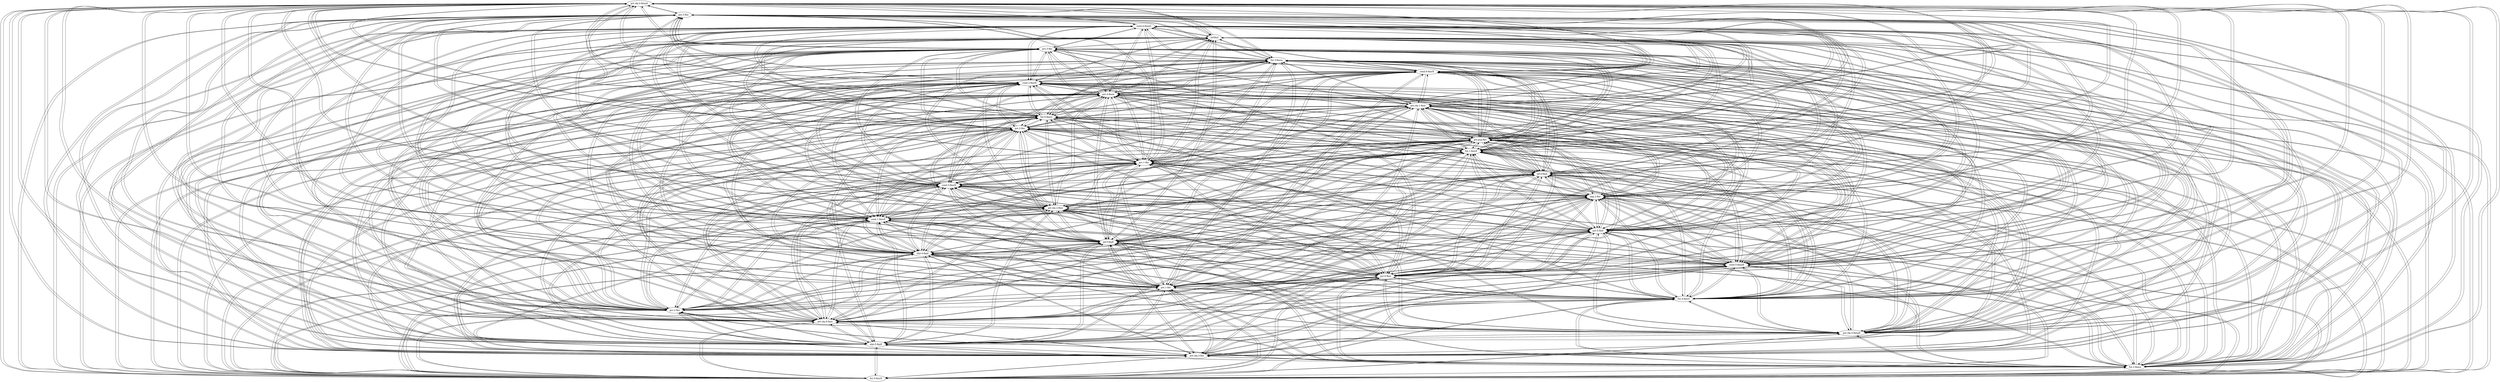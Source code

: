 strict digraph G {
"pst.sbj.4-finisjô";
"pst.3-fini";
"fut.5-finirE";
"fut.2-finira";
"pst.sbj.3-fini";
"sbjv.5-finjE";
"pst.sbj.5-finisjE";
"pst.sbj.6-finis";
"prs.2-fini";
"fut.4-finirô";
"pst.1-fini";
"pst.6-finir";
"cond.5-finirjE";
"sbjv.4-finjô";
"ipf.5-finjE";
"pst.5-finit";
"cond.1-finirE";
"pst.sbj.2-finis";
"imp.2-fini";
"cond.3-finirE";
"ipf.4-finjô";
"prs.1-fini";
"fut.1-finirE";
"pst.pcp-fini";
"pst.2-fini";
"fut.6-finirô";
"pst.sbj.1-finis";
"pst.4-finim";
"cond.2-finirE";
"cond.6-finirE";
"fut.3-finira";
"prs.3-fini";
"inf-finir";
"cond.4-finirjô";
"pst.sbj.4-finisjô" -> "pst.3-fini"  [poids="1.0"];
"pst.sbj.4-finisjô" -> "fut.5-finirE"  [poids="1.0"];
"pst.sbj.4-finisjô" -> "fut.2-finira"  [poids="1.0"];
"pst.sbj.4-finisjô" -> "pst.sbj.3-fini"  [poids="1.0"];
"pst.sbj.4-finisjô" -> "sbjv.5-finjE"  [poids="0.0"];
"pst.sbj.4-finisjô" -> "pst.sbj.5-finisjE"  [poids="1.0"];
"pst.sbj.4-finisjô" -> "pst.sbj.6-finis"  [poids="1.0"];
"pst.sbj.4-finisjô" -> "prs.2-fini"  [poids="1.0"];
"pst.sbj.4-finisjô" -> "fut.4-finirô"  [poids="1.0"];
"pst.sbj.4-finisjô" -> "imp.2-fini"  [poids="1.0"];
"pst.sbj.4-finisjô" -> "pst.6-finir"  [poids="1.0"];
"pst.sbj.4-finisjô" -> "cond.5-finirjE"  [poids="1.0"];
"pst.sbj.4-finisjô" -> "sbjv.4-finjô"  [poids="0.0"];
"pst.sbj.4-finisjô" -> "ipf.5-finjE"  [poids="0.0"];
"pst.sbj.4-finisjô" -> "pst.5-finit"  [poids="1.0"];
"pst.sbj.4-finisjô" -> "cond.1-finirE"  [poids="1.0"];
"pst.sbj.4-finisjô" -> "pst.sbj.2-finis"  [poids="1.0"];
"pst.sbj.4-finisjô" -> "pst.1-fini"  [poids="1.0"];
"pst.sbj.4-finisjô" -> "cond.3-finirE"  [poids="1.0"];
"pst.sbj.4-finisjô" -> "ipf.4-finjô"  [poids="0.0"];
"pst.sbj.4-finisjô" -> "prs.1-fini"  [poids="1.0"];
"pst.sbj.4-finisjô" -> "fut.1-finirE"  [poids="1.0"];
"pst.sbj.4-finisjô" -> "pst.pcp-fini"  [poids="1.0"];
"pst.sbj.4-finisjô" -> "pst.2-fini"  [poids="1.0"];
"pst.sbj.4-finisjô" -> "fut.6-finirô"  [poids="1.0"];
"pst.sbj.4-finisjô" -> "pst.sbj.1-finis"  [poids="1.0"];
"pst.sbj.4-finisjô" -> "pst.4-finim"  [poids="1.0"];
"pst.sbj.4-finisjô" -> "cond.2-finirE"  [poids="1.0"];
"pst.sbj.4-finisjô" -> "cond.6-finirE"  [poids="1.0"];
"pst.sbj.4-finisjô" -> "fut.3-finira"  [poids="1.0"];
"pst.sbj.4-finisjô" -> "prs.3-fini"  [poids="1.0"];
"pst.sbj.4-finisjô" -> "inf-finir"  [poids="1.0"];
"pst.sbj.4-finisjô" -> "cond.4-finirjô"  [poids="1.0"];
"pst.3-fini" -> "pst.sbj.4-finisjô"  [poids="1.0"];
"pst.3-fini" -> "pst.sbj.2-finis"  [poids="1.0"];
"pst.3-fini" -> "fut.5-finirE"  [poids="1.0"];
"pst.3-fini" -> "prs.1-fini"  [poids="1.0"];
"pst.3-fini" -> "pst.sbj.3-fini"  [poids="1.0"];
"pst.3-fini" -> "sbjv.5-finjE"  [poids="0.0"];
"pst.3-fini" -> "pst.sbj.5-finisjE"  [poids="1.0"];
"pst.3-fini" -> "pst.sbj.6-finis"  [poids="1.0"];
"pst.3-fini" -> "prs.2-fini"  [poids="1.0"];
"pst.3-fini" -> "fut.4-finirô"  [poids="1.0"];
"pst.3-fini" -> "imp.2-fini"  [poids="1.0"];
"pst.3-fini" -> "pst.6-finir"  [poids="1.0"];
"pst.3-fini" -> "cond.5-finirjE"  [poids="1.0"];
"pst.3-fini" -> "sbjv.4-finjô"  [poids="0.0"];
"pst.3-fini" -> "ipf.5-finjE"  [poids="0.0"];
"pst.3-fini" -> "pst.5-finit"  [poids="1.0"];
"pst.3-fini" -> "cond.1-finirE"  [poids="1.0"];
"pst.3-fini" -> "pst.1-fini"  [poids="1.0"];
"pst.3-fini" -> "cond.3-finirE"  [poids="1.0"];
"pst.3-fini" -> "ipf.4-finjô"  [poids="0.0"];
"pst.3-fini" -> "fut.2-finira"  [poids="1.0"];
"pst.3-fini" -> "fut.1-finirE"  [poids="1.0"];
"pst.3-fini" -> "pst.pcp-fini"  [poids="1.0"];
"pst.3-fini" -> "pst.2-fini"  [poids="1.0"];
"pst.3-fini" -> "fut.6-finirô"  [poids="1.0"];
"pst.3-fini" -> "pst.sbj.1-finis"  [poids="1.0"];
"pst.3-fini" -> "pst.4-finim"  [poids="1.0"];
"pst.3-fini" -> "cond.2-finirE"  [poids="1.0"];
"pst.3-fini" -> "cond.6-finirE"  [poids="1.0"];
"pst.3-fini" -> "fut.3-finira"  [poids="1.0"];
"pst.3-fini" -> "prs.3-fini"  [poids="1.0"];
"pst.3-fini" -> "inf-finir"  [poids="1.0"];
"pst.3-fini" -> "cond.4-finirjô"  [poids="1.0"];
"fut.5-finirE" -> "pst.sbj.4-finisjô"  [poids="0.5"];
"fut.5-finirE" -> "pst.3-fini"  [poids="0.5"];
"fut.5-finirE" -> "cond.3-finirE"  [poids="1.0"];
"fut.5-finirE" -> "fut.2-finira"  [poids="1.0"];
"fut.5-finirE" -> "prs.2-fini"  [poids="1.0"];
"fut.5-finirE" -> "sbjv.5-finjE"  [poids="0.27"];
"fut.5-finirE" -> "pst.sbj.5-finisjE"  [poids="0.5"];
"fut.5-finirE" -> "pst.sbj.6-finis"  [poids="0.5"];
"fut.5-finirE" -> "pst.sbj.3-fini"  [poids="0.5"];
"fut.5-finirE" -> "fut.4-finirô"  [poids="1.0"];
"fut.5-finirE" -> "pst.1-fini"  [poids="0.5"];
"fut.5-finirE" -> "pst.6-finir"  [poids="0.5"];
"fut.5-finirE" -> "cond.5-finirjE"  [poids="1.0"];
"fut.5-finirE" -> "sbjv.4-finjô"  [poids="0.27"];
"fut.5-finirE" -> "ipf.5-finjE"  [poids="0.27"];
"fut.5-finirE" -> "pst.5-finit"  [poids="0.5"];
"fut.5-finirE" -> "cond.1-finirE"  [poids="1.0"];
"fut.5-finirE" -> "pst.sbj.2-finis"  [poids="0.5"];
"fut.5-finirE" -> "imp.2-fini"  [poids="1.0"];
"fut.5-finirE" -> "ipf.4-finjô"  [poids="0.27"];
"fut.5-finirE" -> "prs.1-fini"  [poids="1.0"];
"fut.5-finirE" -> "fut.1-finirE"  [poids="1.0"];
"fut.5-finirE" -> "pst.pcp-fini"  [poids="0.42"];
"fut.5-finirE" -> "pst.2-fini"  [poids="0.5"];
"fut.5-finirE" -> "fut.6-finirô"  [poids="1.0"];
"fut.5-finirE" -> "pst.sbj.1-finis"  [poids="0.5"];
"fut.5-finirE" -> "pst.4-finim"  [poids="0.5"];
"fut.5-finirE" -> "cond.2-finirE"  [poids="1.0"];
"fut.5-finirE" -> "cond.6-finirE"  [poids="1.0"];
"fut.5-finirE" -> "fut.3-finira"  [poids="1.0"];
"fut.5-finirE" -> "prs.3-fini"  [poids="1.0"];
"fut.5-finirE" -> "inf-finir"  [poids="0.5"];
"fut.5-finirE" -> "cond.4-finirjô"  [poids="1.0"];
"fut.2-finira" -> "pst.sbj.4-finisjô"  [poids="0.5"];
"fut.2-finira" -> "pst.3-fini"  [poids="0.5"];
"fut.2-finira" -> "fut.5-finirE"  [poids="1.0"];
"fut.2-finira" -> "prs.1-fini"  [poids="1.0"];
"fut.2-finira" -> "prs.2-fini"  [poids="1.0"];
"fut.2-finira" -> "sbjv.5-finjE"  [poids="0.27"];
"fut.2-finira" -> "pst.sbj.5-finisjE"  [poids="0.5"];
"fut.2-finira" -> "pst.sbj.6-finis"  [poids="0.5"];
"fut.2-finira" -> "pst.sbj.3-fini"  [poids="0.5"];
"fut.2-finira" -> "fut.4-finirô"  [poids="1.0"];
"fut.2-finira" -> "pst.1-fini"  [poids="0.5"];
"fut.2-finira" -> "pst.6-finir"  [poids="0.5"];
"fut.2-finira" -> "cond.5-finirjE"  [poids="1.0"];
"fut.2-finira" -> "sbjv.4-finjô"  [poids="0.27"];
"fut.2-finira" -> "ipf.5-finjE"  [poids="0.27"];
"fut.2-finira" -> "pst.5-finit"  [poids="0.5"];
"fut.2-finira" -> "cond.1-finirE"  [poids="1.0"];
"fut.2-finira" -> "pst.sbj.2-finis"  [poids="0.5"];
"fut.2-finira" -> "imp.2-fini"  [poids="1.0"];
"fut.2-finira" -> "cond.3-finirE"  [poids="1.0"];
"fut.2-finira" -> "ipf.4-finjô"  [poids="0.27"];
"fut.2-finira" -> "fut.1-finirE"  [poids="1.0"];
"fut.2-finira" -> "pst.pcp-fini"  [poids="0.42"];
"fut.2-finira" -> "pst.2-fini"  [poids="0.5"];
"fut.2-finira" -> "fut.6-finirô"  [poids="1.0"];
"fut.2-finira" -> "pst.sbj.1-finis"  [poids="0.5"];
"fut.2-finira" -> "pst.4-finim"  [poids="0.5"];
"fut.2-finira" -> "cond.2-finirE"  [poids="1.0"];
"fut.2-finira" -> "cond.6-finirE"  [poids="1.0"];
"fut.2-finira" -> "fut.3-finira"  [poids="1.0"];
"fut.2-finira" -> "prs.3-fini"  [poids="1.0"];
"fut.2-finira" -> "inf-finir"  [poids="0.5"];
"fut.2-finira" -> "cond.4-finirjô"  [poids="1.0"];
"pst.sbj.3-fini" -> "pst.sbj.4-finisjô"  [poids="1.0"];
"pst.sbj.3-fini" -> "pst.3-fini"  [poids="1.0"];
"pst.sbj.3-fini" -> "fut.5-finirE"  [poids="1.0"];
"pst.sbj.3-fini" -> "prs.1-fini"  [poids="1.0"];
"pst.sbj.3-fini" -> "sbjv.5-finjE"  [poids="0.0"];
"pst.sbj.3-fini" -> "pst.sbj.5-finisjE"  [poids="1.0"];
"pst.sbj.3-fini" -> "pst.sbj.6-finis"  [poids="1.0"];
"pst.sbj.3-fini" -> "prs.2-fini"  [poids="1.0"];
"pst.sbj.3-fini" -> "fut.4-finirô"  [poids="1.0"];
"pst.sbj.3-fini" -> "imp.2-fini"  [poids="1.0"];
"pst.sbj.3-fini" -> "pst.6-finir"  [poids="1.0"];
"pst.sbj.3-fini" -> "cond.5-finirjE"  [poids="1.0"];
"pst.sbj.3-fini" -> "sbjv.4-finjô"  [poids="0.0"];
"pst.sbj.3-fini" -> "ipf.5-finjE"  [poids="0.0"];
"pst.sbj.3-fini" -> "pst.5-finit"  [poids="1.0"];
"pst.sbj.3-fini" -> "cond.1-finirE"  [poids="1.0"];
"pst.sbj.3-fini" -> "pst.sbj.2-finis"  [poids="1.0"];
"pst.sbj.3-fini" -> "pst.1-fini"  [poids="1.0"];
"pst.sbj.3-fini" -> "cond.3-finirE"  [poids="1.0"];
"pst.sbj.3-fini" -> "ipf.4-finjô"  [poids="0.0"];
"pst.sbj.3-fini" -> "fut.2-finira"  [poids="1.0"];
"pst.sbj.3-fini" -> "fut.1-finirE"  [poids="1.0"];
"pst.sbj.3-fini" -> "pst.pcp-fini"  [poids="1.0"];
"pst.sbj.3-fini" -> "pst.2-fini"  [poids="1.0"];
"pst.sbj.3-fini" -> "fut.6-finirô"  [poids="1.0"];
"pst.sbj.3-fini" -> "pst.sbj.1-finis"  [poids="1.0"];
"pst.sbj.3-fini" -> "pst.4-finim"  [poids="1.0"];
"pst.sbj.3-fini" -> "cond.2-finirE"  [poids="1.0"];
"pst.sbj.3-fini" -> "cond.6-finirE"  [poids="1.0"];
"pst.sbj.3-fini" -> "fut.3-finira"  [poids="1.0"];
"pst.sbj.3-fini" -> "prs.3-fini"  [poids="1.0"];
"pst.sbj.3-fini" -> "inf-finir"  [poids="1.0"];
"pst.sbj.3-fini" -> "cond.4-finirjô"  [poids="1.0"];
"sbjv.5-finjE" -> "pst.sbj.4-finisjô"  [poids="0.04"];
"sbjv.5-finjE" -> "pst.3-fini"  [poids="0.04"];
"sbjv.5-finjE" -> "fut.5-finirE"  [poids="0.03"];
"sbjv.5-finjE" -> "fut.2-finira"  [poids="0.03"];
"sbjv.5-finjE" -> "prs.2-fini"  [poids="0.07"];
"sbjv.5-finjE" -> "pst.sbj.5-finisjE"  [poids="0.04"];
"sbjv.5-finjE" -> "pst.sbj.6-finis"  [poids="0.04"];
"sbjv.5-finjE" -> "pst.sbj.3-fini"  [poids="0.04"];
"sbjv.5-finjE" -> "fut.4-finirô"  [poids="0.03"];
"sbjv.5-finjE" -> "pst.1-fini"  [poids="0.04"];
"sbjv.5-finjE" -> "pst.6-finir"  [poids="0.04"];
"sbjv.5-finjE" -> "cond.5-finirjE"  [poids="0.03"];
"sbjv.5-finjE" -> "sbjv.4-finjô"  [poids="1.0"];
"sbjv.5-finjE" -> "ipf.5-finjE"  [poids="1.0"];
"sbjv.5-finjE" -> "pst.5-finit"  [poids="0.04"];
"sbjv.5-finjE" -> "cond.1-finirE"  [poids="0.03"];
"sbjv.5-finjE" -> "pst.sbj.2-finis"  [poids="0.04"];
"sbjv.5-finjE" -> "imp.2-fini"  [poids="0.07"];
"sbjv.5-finjE" -> "cond.3-finirE"  [poids="0.03"];
"sbjv.5-finjE" -> "ipf.4-finjô"  [poids="1.0"];
"sbjv.5-finjE" -> "prs.1-fini"  [poids="0.07"];
"sbjv.5-finjE" -> "fut.1-finirE"  [poids="0.03"];
"sbjv.5-finjE" -> "pst.pcp-fini"  [poids="0.01"];
"sbjv.5-finjE" -> "pst.2-fini"  [poids="0.04"];
"sbjv.5-finjE" -> "fut.6-finirô"  [poids="0.03"];
"sbjv.5-finjE" -> "pst.sbj.1-finis"  [poids="0.04"];
"sbjv.5-finjE" -> "pst.4-finim"  [poids="0.04"];
"sbjv.5-finjE" -> "cond.2-finirE"  [poids="0.03"];
"sbjv.5-finjE" -> "cond.6-finirE"  [poids="0.03"];
"sbjv.5-finjE" -> "fut.3-finira"  [poids="0.03"];
"sbjv.5-finjE" -> "prs.3-fini"  [poids="0.07"];
"sbjv.5-finjE" -> "inf-finir"  [poids="0.04"];
"sbjv.5-finjE" -> "cond.4-finirjô"  [poids="0.03"];
"pst.sbj.5-finisjE" -> "pst.sbj.4-finisjô"  [poids="1.0"];
"pst.sbj.5-finisjE" -> "pst.3-fini"  [poids="1.0"];
"pst.sbj.5-finisjE" -> "fut.5-finirE"  [poids="1.0"];
"pst.sbj.5-finisjE" -> "prs.1-fini"  [poids="1.0"];
"pst.sbj.5-finisjE" -> "pst.sbj.3-fini"  [poids="1.0"];
"pst.sbj.5-finisjE" -> "sbjv.5-finjE"  [poids="0.0"];
"pst.sbj.5-finisjE" -> "pst.sbj.6-finis"  [poids="1.0"];
"pst.sbj.5-finisjE" -> "prs.2-fini"  [poids="1.0"];
"pst.sbj.5-finisjE" -> "fut.4-finirô"  [poids="1.0"];
"pst.sbj.5-finisjE" -> "imp.2-fini"  [poids="1.0"];
"pst.sbj.5-finisjE" -> "pst.6-finir"  [poids="1.0"];
"pst.sbj.5-finisjE" -> "cond.5-finirjE"  [poids="1.0"];
"pst.sbj.5-finisjE" -> "sbjv.4-finjô"  [poids="0.0"];
"pst.sbj.5-finisjE" -> "ipf.5-finjE"  [poids="0.0"];
"pst.sbj.5-finisjE" -> "pst.5-finit"  [poids="1.0"];
"pst.sbj.5-finisjE" -> "cond.1-finirE"  [poids="1.0"];
"pst.sbj.5-finisjE" -> "pst.sbj.2-finis"  [poids="1.0"];
"pst.sbj.5-finisjE" -> "pst.1-fini"  [poids="1.0"];
"pst.sbj.5-finisjE" -> "cond.3-finirE"  [poids="1.0"];
"pst.sbj.5-finisjE" -> "ipf.4-finjô"  [poids="0.0"];
"pst.sbj.5-finisjE" -> "fut.2-finira"  [poids="1.0"];
"pst.sbj.5-finisjE" -> "fut.1-finirE"  [poids="1.0"];
"pst.sbj.5-finisjE" -> "pst.pcp-fini"  [poids="1.0"];
"pst.sbj.5-finisjE" -> "pst.2-fini"  [poids="1.0"];
"pst.sbj.5-finisjE" -> "fut.6-finirô"  [poids="1.0"];
"pst.sbj.5-finisjE" -> "pst.sbj.1-finis"  [poids="1.0"];
"pst.sbj.5-finisjE" -> "pst.4-finim"  [poids="1.0"];
"pst.sbj.5-finisjE" -> "cond.2-finirE"  [poids="1.0"];
"pst.sbj.5-finisjE" -> "cond.6-finirE"  [poids="1.0"];
"pst.sbj.5-finisjE" -> "fut.3-finira"  [poids="1.0"];
"pst.sbj.5-finisjE" -> "prs.3-fini"  [poids="1.0"];
"pst.sbj.5-finisjE" -> "inf-finir"  [poids="1.0"];
"pst.sbj.5-finisjE" -> "cond.4-finirjô"  [poids="1.0"];
"pst.sbj.6-finis" -> "pst.sbj.4-finisjô"  [poids="1.0"];
"pst.sbj.6-finis" -> "pst.3-fini"  [poids="1.0"];
"pst.sbj.6-finis" -> "fut.5-finirE"  [poids="1.0"];
"pst.sbj.6-finis" -> "prs.1-fini"  [poids="1.0"];
"pst.sbj.6-finis" -> "pst.sbj.3-fini"  [poids="1.0"];
"pst.sbj.6-finis" -> "sbjv.5-finjE"  [poids="0.0"];
"pst.sbj.6-finis" -> "pst.sbj.5-finisjE"  [poids="1.0"];
"pst.sbj.6-finis" -> "prs.2-fini"  [poids="1.0"];
"pst.sbj.6-finis" -> "fut.4-finirô"  [poids="1.0"];
"pst.sbj.6-finis" -> "imp.2-fini"  [poids="1.0"];
"pst.sbj.6-finis" -> "pst.6-finir"  [poids="1.0"];
"pst.sbj.6-finis" -> "cond.5-finirjE"  [poids="1.0"];
"pst.sbj.6-finis" -> "sbjv.4-finjô"  [poids="0.0"];
"pst.sbj.6-finis" -> "ipf.5-finjE"  [poids="0.0"];
"pst.sbj.6-finis" -> "pst.5-finit"  [poids="1.0"];
"pst.sbj.6-finis" -> "cond.1-finirE"  [poids="1.0"];
"pst.sbj.6-finis" -> "pst.sbj.2-finis"  [poids="1.0"];
"pst.sbj.6-finis" -> "pst.1-fini"  [poids="1.0"];
"pst.sbj.6-finis" -> "cond.3-finirE"  [poids="1.0"];
"pst.sbj.6-finis" -> "ipf.4-finjô"  [poids="0.0"];
"pst.sbj.6-finis" -> "fut.2-finira"  [poids="1.0"];
"pst.sbj.6-finis" -> "fut.1-finirE"  [poids="1.0"];
"pst.sbj.6-finis" -> "pst.pcp-fini"  [poids="1.0"];
"pst.sbj.6-finis" -> "pst.2-fini"  [poids="1.0"];
"pst.sbj.6-finis" -> "fut.6-finirô"  [poids="1.0"];
"pst.sbj.6-finis" -> "pst.sbj.1-finis"  [poids="1.0"];
"pst.sbj.6-finis" -> "pst.4-finim"  [poids="1.0"];
"pst.sbj.6-finis" -> "cond.2-finirE"  [poids="1.0"];
"pst.sbj.6-finis" -> "cond.6-finirE"  [poids="1.0"];
"pst.sbj.6-finis" -> "fut.3-finira"  [poids="1.0"];
"pst.sbj.6-finis" -> "prs.3-fini"  [poids="1.0"];
"pst.sbj.6-finis" -> "inf-finir"  [poids="1.0"];
"pst.sbj.6-finis" -> "cond.4-finirjô"  [poids="1.0"];
"prs.2-fini" -> "pst.sbj.4-finisjô"  [poids="0.48"];
"prs.2-fini" -> "pst.3-fini"  [poids="0.48"];
"prs.2-fini" -> "fut.5-finirE"  [poids="0.98"];
"prs.2-fini" -> "fut.2-finira"  [poids="0.98"];
"prs.2-fini" -> "sbjv.5-finjE"  [poids="0.2"];
"prs.2-fini" -> "pst.sbj.5-finisjE"  [poids="0.48"];
"prs.2-fini" -> "pst.sbj.6-finis"  [poids="0.48"];
"prs.2-fini" -> "pst.sbj.3-fini"  [poids="0.48"];
"prs.2-fini" -> "fut.4-finirô"  [poids="0.98"];
"prs.2-fini" -> "imp.2-fini"  [poids="1.0"];
"prs.2-fini" -> "pst.6-finir"  [poids="0.48"];
"prs.2-fini" -> "cond.5-finirjE"  [poids="0.98"];
"prs.2-fini" -> "sbjv.4-finjô"  [poids="0.2"];
"prs.2-fini" -> "ipf.5-finjE"  [poids="0.2"];
"prs.2-fini" -> "pst.5-finit"  [poids="0.48"];
"prs.2-fini" -> "cond.1-finirE"  [poids="0.98"];
"prs.2-fini" -> "pst.sbj.2-finis"  [poids="0.48"];
"prs.2-fini" -> "pst.1-fini"  [poids="0.48"];
"prs.2-fini" -> "cond.3-finirE"  [poids="0.98"];
"prs.2-fini" -> "ipf.4-finjô"  [poids="0.2"];
"prs.2-fini" -> "prs.1-fini"  [poids="1.0"];
"prs.2-fini" -> "fut.1-finirE"  [poids="0.98"];
"prs.2-fini" -> "pst.pcp-fini"  [poids="0.49"];
"prs.2-fini" -> "pst.2-fini"  [poids="0.48"];
"prs.2-fini" -> "fut.6-finirô"  [poids="0.98"];
"prs.2-fini" -> "pst.sbj.1-finis"  [poids="0.48"];
"prs.2-fini" -> "pst.4-finim"  [poids="0.48"];
"prs.2-fini" -> "cond.2-finirE"  [poids="0.98"];
"prs.2-fini" -> "cond.6-finirE"  [poids="0.98"];
"prs.2-fini" -> "fut.3-finira"  [poids="0.98"];
"prs.2-fini" -> "prs.3-fini"  [poids="1.0"];
"prs.2-fini" -> "inf-finir"  [poids="0.48"];
"prs.2-fini" -> "cond.4-finirjô"  [poids="0.98"];
"fut.4-finirô" -> "pst.sbj.4-finisjô"  [poids="0.5"];
"fut.4-finirô" -> "pst.3-fini"  [poids="0.5"];
"fut.4-finirô" -> "cond.3-finirE"  [poids="1.0"];
"fut.4-finirô" -> "fut.2-finira"  [poids="1.0"];
"fut.4-finirô" -> "prs.2-fini"  [poids="1.0"];
"fut.4-finirô" -> "sbjv.5-finjE"  [poids="0.27"];
"fut.4-finirô" -> "pst.sbj.5-finisjE"  [poids="0.5"];
"fut.4-finirô" -> "pst.sbj.6-finis"  [poids="0.5"];
"fut.4-finirô" -> "pst.sbj.3-fini"  [poids="0.5"];
"fut.4-finirô" -> "pst.1-fini"  [poids="0.5"];
"fut.4-finirô" -> "pst.6-finir"  [poids="0.5"];
"fut.4-finirô" -> "cond.5-finirjE"  [poids="1.0"];
"fut.4-finirô" -> "sbjv.4-finjô"  [poids="0.27"];
"fut.4-finirô" -> "ipf.5-finjE"  [poids="0.27"];
"fut.4-finirô" -> "pst.5-finit"  [poids="0.5"];
"fut.4-finirô" -> "cond.1-finirE"  [poids="1.0"];
"fut.4-finirô" -> "pst.sbj.2-finis"  [poids="0.5"];
"fut.4-finirô" -> "imp.2-fini"  [poids="1.0"];
"fut.4-finirô" -> "fut.5-finirE"  [poids="1.0"];
"fut.4-finirô" -> "ipf.4-finjô"  [poids="0.27"];
"fut.4-finirô" -> "prs.1-fini"  [poids="1.0"];
"fut.4-finirô" -> "fut.1-finirE"  [poids="1.0"];
"fut.4-finirô" -> "pst.pcp-fini"  [poids="0.42"];
"fut.4-finirô" -> "pst.2-fini"  [poids="0.5"];
"fut.4-finirô" -> "fut.6-finirô"  [poids="1.0"];
"fut.4-finirô" -> "pst.sbj.1-finis"  [poids="0.5"];
"fut.4-finirô" -> "pst.4-finim"  [poids="0.5"];
"fut.4-finirô" -> "cond.2-finirE"  [poids="1.0"];
"fut.4-finirô" -> "cond.6-finirE"  [poids="1.0"];
"fut.4-finirô" -> "fut.3-finira"  [poids="1.0"];
"fut.4-finirô" -> "prs.3-fini"  [poids="1.0"];
"fut.4-finirô" -> "inf-finir"  [poids="0.5"];
"fut.4-finirô" -> "cond.4-finirjô"  [poids="1.0"];
"imp.2-fini" -> "pst.sbj.4-finisjô"  [poids="0.48"];
"imp.2-fini" -> "pst.3-fini"  [poids="0.48"];
"imp.2-fini" -> "fut.5-finirE"  [poids="0.98"];
"imp.2-fini" -> "fut.2-finira"  [poids="0.98"];
"imp.2-fini" -> "prs.2-fini"  [poids="1.0"];
"imp.2-fini" -> "sbjv.5-finjE"  [poids="0.2"];
"imp.2-fini" -> "pst.sbj.5-finisjE"  [poids="0.48"];
"imp.2-fini" -> "pst.sbj.6-finis"  [poids="0.48"];
"imp.2-fini" -> "pst.sbj.3-fini"  [poids="0.48"];
"imp.2-fini" -> "fut.4-finirô"  [poids="0.98"];
"imp.2-fini" -> "pst.6-finir"  [poids="0.48"];
"imp.2-fini" -> "cond.5-finirjE"  [poids="0.98"];
"imp.2-fini" -> "sbjv.4-finjô"  [poids="0.2"];
"imp.2-fini" -> "ipf.5-finjE"  [poids="0.2"];
"imp.2-fini" -> "pst.5-finit"  [poids="0.48"];
"imp.2-fini" -> "cond.1-finirE"  [poids="0.98"];
"imp.2-fini" -> "pst.sbj.2-finis"  [poids="0.48"];
"imp.2-fini" -> "pst.1-fini"  [poids="0.48"];
"imp.2-fini" -> "cond.3-finirE"  [poids="0.98"];
"imp.2-fini" -> "ipf.4-finjô"  [poids="0.2"];
"imp.2-fini" -> "prs.1-fini"  [poids="1.0"];
"imp.2-fini" -> "fut.1-finirE"  [poids="0.98"];
"imp.2-fini" -> "pst.pcp-fini"  [poids="0.49"];
"imp.2-fini" -> "pst.2-fini"  [poids="0.48"];
"imp.2-fini" -> "fut.6-finirô"  [poids="0.98"];
"imp.2-fini" -> "pst.sbj.1-finis"  [poids="0.48"];
"imp.2-fini" -> "pst.4-finim"  [poids="0.48"];
"imp.2-fini" -> "cond.2-finirE"  [poids="0.98"];
"imp.2-fini" -> "cond.6-finirE"  [poids="0.98"];
"imp.2-fini" -> "fut.3-finira"  [poids="0.98"];
"imp.2-fini" -> "prs.3-fini"  [poids="1.0"];
"imp.2-fini" -> "inf-finir"  [poids="0.48"];
"imp.2-fini" -> "cond.4-finirjô"  [poids="0.98"];
"pst.6-finir" -> "pst.sbj.4-finisjô"  [poids="1.0"];
"pst.6-finir" -> "pst.3-fini"  [poids="1.0"];
"pst.6-finir" -> "cond.3-finirE"  [poids="1.0"];
"pst.6-finir" -> "prs.1-fini"  [poids="1.0"];
"pst.6-finir" -> "pst.sbj.3-fini"  [poids="1.0"];
"pst.6-finir" -> "sbjv.5-finjE"  [poids="0.0"];
"pst.6-finir" -> "pst.sbj.5-finisjE"  [poids="1.0"];
"pst.6-finir" -> "pst.sbj.6-finis"  [poids="1.0"];
"pst.6-finir" -> "prs.2-fini"  [poids="1.0"];
"pst.6-finir" -> "fut.4-finirô"  [poids="1.0"];
"pst.6-finir" -> "imp.2-fini"  [poids="1.0"];
"pst.6-finir" -> "cond.5-finirjE"  [poids="1.0"];
"pst.6-finir" -> "sbjv.4-finjô"  [poids="0.0"];
"pst.6-finir" -> "ipf.5-finjE"  [poids="0.0"];
"pst.6-finir" -> "pst.5-finit"  [poids="1.0"];
"pst.6-finir" -> "cond.1-finirE"  [poids="1.0"];
"pst.6-finir" -> "pst.sbj.2-finis"  [poids="1.0"];
"pst.6-finir" -> "pst.1-fini"  [poids="1.0"];
"pst.6-finir" -> "fut.5-finirE"  [poids="1.0"];
"pst.6-finir" -> "ipf.4-finjô"  [poids="0.0"];
"pst.6-finir" -> "fut.2-finira"  [poids="1.0"];
"pst.6-finir" -> "fut.1-finirE"  [poids="1.0"];
"pst.6-finir" -> "pst.pcp-fini"  [poids="1.0"];
"pst.6-finir" -> "pst.2-fini"  [poids="1.0"];
"pst.6-finir" -> "fut.6-finirô"  [poids="1.0"];
"pst.6-finir" -> "pst.sbj.1-finis"  [poids="1.0"];
"pst.6-finir" -> "pst.4-finim"  [poids="1.0"];
"pst.6-finir" -> "cond.2-finirE"  [poids="1.0"];
"pst.6-finir" -> "cond.6-finirE"  [poids="1.0"];
"pst.6-finir" -> "fut.3-finira"  [poids="1.0"];
"pst.6-finir" -> "prs.3-fini"  [poids="1.0"];
"pst.6-finir" -> "inf-finir"  [poids="1.0"];
"pst.6-finir" -> "cond.4-finirjô"  [poids="1.0"];
"cond.5-finirjE" -> "pst.sbj.4-finisjô"  [poids="0.5"];
"cond.5-finirjE" -> "pst.3-fini"  [poids="0.5"];
"cond.5-finirjE" -> "cond.3-finirE"  [poids="1.0"];
"cond.5-finirjE" -> "fut.2-finira"  [poids="1.0"];
"cond.5-finirjE" -> "prs.2-fini"  [poids="1.0"];
"cond.5-finirjE" -> "sbjv.5-finjE"  [poids="0.2"];
"cond.5-finirjE" -> "pst.sbj.5-finisjE"  [poids="0.5"];
"cond.5-finirjE" -> "pst.sbj.6-finis"  [poids="0.5"];
"cond.5-finirjE" -> "pst.sbj.3-fini"  [poids="0.5"];
"cond.5-finirjE" -> "fut.4-finirô"  [poids="1.0"];
"cond.5-finirjE" -> "pst.1-fini"  [poids="0.5"];
"cond.5-finirjE" -> "pst.6-finir"  [poids="0.5"];
"cond.5-finirjE" -> "sbjv.4-finjô"  [poids="0.2"];
"cond.5-finirjE" -> "ipf.5-finjE"  [poids="0.2"];
"cond.5-finirjE" -> "pst.5-finit"  [poids="0.5"];
"cond.5-finirjE" -> "cond.1-finirE"  [poids="1.0"];
"cond.5-finirjE" -> "pst.sbj.2-finis"  [poids="0.5"];
"cond.5-finirjE" -> "imp.2-fini"  [poids="1.0"];
"cond.5-finirjE" -> "fut.5-finirE"  [poids="1.0"];
"cond.5-finirjE" -> "ipf.4-finjô"  [poids="0.2"];
"cond.5-finirjE" -> "prs.1-fini"  [poids="1.0"];
"cond.5-finirjE" -> "fut.1-finirE"  [poids="1.0"];
"cond.5-finirjE" -> "pst.pcp-fini"  [poids="0.42"];
"cond.5-finirjE" -> "pst.2-fini"  [poids="0.5"];
"cond.5-finirjE" -> "fut.6-finirô"  [poids="1.0"];
"cond.5-finirjE" -> "pst.sbj.1-finis"  [poids="0.5"];
"cond.5-finirjE" -> "pst.4-finim"  [poids="0.5"];
"cond.5-finirjE" -> "cond.2-finirE"  [poids="1.0"];
"cond.5-finirjE" -> "cond.6-finirE"  [poids="1.0"];
"cond.5-finirjE" -> "fut.3-finira"  [poids="1.0"];
"cond.5-finirjE" -> "prs.3-fini"  [poids="1.0"];
"cond.5-finirjE" -> "inf-finir"  [poids="0.48"];
"cond.5-finirjE" -> "cond.4-finirjô"  [poids="1.0"];
"sbjv.4-finjô" -> "pst.sbj.4-finisjô"  [poids="0.04"];
"sbjv.4-finjô" -> "pst.3-fini"  [poids="0.04"];
"sbjv.4-finjô" -> "fut.5-finirE"  [poids="0.03"];
"sbjv.4-finjô" -> "fut.2-finira"  [poids="0.03"];
"sbjv.4-finjô" -> "prs.2-fini"  [poids="0.07"];
"sbjv.4-finjô" -> "sbjv.5-finjE"  [poids="1.0"];
"sbjv.4-finjô" -> "pst.sbj.5-finisjE"  [poids="0.04"];
"sbjv.4-finjô" -> "pst.sbj.6-finis"  [poids="0.04"];
"sbjv.4-finjô" -> "pst.sbj.3-fini"  [poids="0.04"];
"sbjv.4-finjô" -> "fut.4-finirô"  [poids="0.03"];
"sbjv.4-finjô" -> "pst.1-fini"  [poids="0.04"];
"sbjv.4-finjô" -> "pst.6-finir"  [poids="0.04"];
"sbjv.4-finjô" -> "cond.5-finirjE"  [poids="0.03"];
"sbjv.4-finjô" -> "ipf.5-finjE"  [poids="1.0"];
"sbjv.4-finjô" -> "pst.5-finit"  [poids="0.04"];
"sbjv.4-finjô" -> "cond.1-finirE"  [poids="0.03"];
"sbjv.4-finjô" -> "pst.sbj.2-finis"  [poids="0.04"];
"sbjv.4-finjô" -> "imp.2-fini"  [poids="0.07"];
"sbjv.4-finjô" -> "cond.3-finirE"  [poids="0.03"];
"sbjv.4-finjô" -> "ipf.4-finjô"  [poids="1.0"];
"sbjv.4-finjô" -> "prs.1-fini"  [poids="0.07"];
"sbjv.4-finjô" -> "fut.1-finirE"  [poids="0.03"];
"sbjv.4-finjô" -> "pst.pcp-fini"  [poids="0.01"];
"sbjv.4-finjô" -> "pst.2-fini"  [poids="0.04"];
"sbjv.4-finjô" -> "fut.6-finirô"  [poids="0.03"];
"sbjv.4-finjô" -> "pst.sbj.1-finis"  [poids="0.04"];
"sbjv.4-finjô" -> "pst.4-finim"  [poids="0.04"];
"sbjv.4-finjô" -> "cond.2-finirE"  [poids="0.03"];
"sbjv.4-finjô" -> "cond.6-finirE"  [poids="0.03"];
"sbjv.4-finjô" -> "fut.3-finira"  [poids="0.03"];
"sbjv.4-finjô" -> "prs.3-fini"  [poids="0.07"];
"sbjv.4-finjô" -> "inf-finir"  [poids="0.04"];
"sbjv.4-finjô" -> "cond.4-finirjô"  [poids="0.03"];
"ipf.5-finjE" -> "pst.sbj.4-finisjô"  [poids="0.04"];
"ipf.5-finjE" -> "pst.3-fini"  [poids="0.04"];
"ipf.5-finjE" -> "fut.5-finirE"  [poids="0.03"];
"ipf.5-finjE" -> "fut.2-finira"  [poids="0.03"];
"ipf.5-finjE" -> "prs.2-fini"  [poids="0.07"];
"ipf.5-finjE" -> "sbjv.5-finjE"  [poids="1.0"];
"ipf.5-finjE" -> "pst.sbj.5-finisjE"  [poids="0.04"];
"ipf.5-finjE" -> "pst.sbj.6-finis"  [poids="0.04"];
"ipf.5-finjE" -> "pst.sbj.3-fini"  [poids="0.04"];
"ipf.5-finjE" -> "fut.4-finirô"  [poids="0.03"];
"ipf.5-finjE" -> "pst.1-fini"  [poids="0.04"];
"ipf.5-finjE" -> "pst.6-finir"  [poids="0.04"];
"ipf.5-finjE" -> "cond.5-finirjE"  [poids="0.03"];
"ipf.5-finjE" -> "sbjv.4-finjô"  [poids="1.0"];
"ipf.5-finjE" -> "pst.5-finit"  [poids="0.04"];
"ipf.5-finjE" -> "cond.1-finirE"  [poids="0.03"];
"ipf.5-finjE" -> "pst.sbj.2-finis"  [poids="0.04"];
"ipf.5-finjE" -> "imp.2-fini"  [poids="0.07"];
"ipf.5-finjE" -> "cond.3-finirE"  [poids="0.03"];
"ipf.5-finjE" -> "ipf.4-finjô"  [poids="1.0"];
"ipf.5-finjE" -> "prs.1-fini"  [poids="0.07"];
"ipf.5-finjE" -> "fut.1-finirE"  [poids="0.03"];
"ipf.5-finjE" -> "pst.pcp-fini"  [poids="0.01"];
"ipf.5-finjE" -> "pst.2-fini"  [poids="0.04"];
"ipf.5-finjE" -> "fut.6-finirô"  [poids="0.03"];
"ipf.5-finjE" -> "pst.sbj.1-finis"  [poids="0.04"];
"ipf.5-finjE" -> "pst.4-finim"  [poids="0.04"];
"ipf.5-finjE" -> "cond.2-finirE"  [poids="0.03"];
"ipf.5-finjE" -> "cond.6-finirE"  [poids="0.03"];
"ipf.5-finjE" -> "fut.3-finira"  [poids="0.03"];
"ipf.5-finjE" -> "prs.3-fini"  [poids="0.07"];
"ipf.5-finjE" -> "inf-finir"  [poids="0.04"];
"ipf.5-finjE" -> "cond.4-finirjô"  [poids="0.03"];
"pst.5-finit" -> "pst.sbj.4-finisjô"  [poids="1.0"];
"pst.5-finit" -> "pst.3-fini"  [poids="1.0"];
"pst.5-finit" -> "fut.5-finirE"  [poids="1.0"];
"pst.5-finit" -> "prs.1-fini"  [poids="1.0"];
"pst.5-finit" -> "pst.sbj.3-fini"  [poids="1.0"];
"pst.5-finit" -> "sbjv.5-finjE"  [poids="0.0"];
"pst.5-finit" -> "pst.sbj.5-finisjE"  [poids="1.0"];
"pst.5-finit" -> "pst.sbj.6-finis"  [poids="1.0"];
"pst.5-finit" -> "prs.2-fini"  [poids="1.0"];
"pst.5-finit" -> "fut.4-finirô"  [poids="1.0"];
"pst.5-finit" -> "imp.2-fini"  [poids="1.0"];
"pst.5-finit" -> "pst.6-finir"  [poids="1.0"];
"pst.5-finit" -> "cond.5-finirjE"  [poids="1.0"];
"pst.5-finit" -> "sbjv.4-finjô"  [poids="0.0"];
"pst.5-finit" -> "ipf.5-finjE"  [poids="0.0"];
"pst.5-finit" -> "cond.1-finirE"  [poids="1.0"];
"pst.5-finit" -> "pst.sbj.2-finis"  [poids="1.0"];
"pst.5-finit" -> "pst.1-fini"  [poids="1.0"];
"pst.5-finit" -> "cond.3-finirE"  [poids="1.0"];
"pst.5-finit" -> "ipf.4-finjô"  [poids="0.0"];
"pst.5-finit" -> "fut.2-finira"  [poids="1.0"];
"pst.5-finit" -> "fut.1-finirE"  [poids="1.0"];
"pst.5-finit" -> "pst.pcp-fini"  [poids="1.0"];
"pst.5-finit" -> "pst.2-fini"  [poids="1.0"];
"pst.5-finit" -> "fut.6-finirô"  [poids="1.0"];
"pst.5-finit" -> "pst.sbj.1-finis"  [poids="1.0"];
"pst.5-finit" -> "pst.4-finim"  [poids="1.0"];
"pst.5-finit" -> "cond.2-finirE"  [poids="1.0"];
"pst.5-finit" -> "cond.6-finirE"  [poids="1.0"];
"pst.5-finit" -> "fut.3-finira"  [poids="1.0"];
"pst.5-finit" -> "prs.3-fini"  [poids="1.0"];
"pst.5-finit" -> "inf-finir"  [poids="1.0"];
"pst.5-finit" -> "cond.4-finirjô"  [poids="1.0"];
"cond.1-finirE" -> "pst.sbj.4-finisjô"  [poids="0.5"];
"cond.1-finirE" -> "pst.3-fini"  [poids="0.5"];
"cond.1-finirE" -> "fut.5-finirE"  [poids="1.0"];
"cond.1-finirE" -> "fut.2-finira"  [poids="1.0"];
"cond.1-finirE" -> "prs.2-fini"  [poids="1.0"];
"cond.1-finirE" -> "sbjv.5-finjE"  [poids="0.2"];
"cond.1-finirE" -> "pst.sbj.5-finisjE"  [poids="0.5"];
"cond.1-finirE" -> "pst.sbj.6-finis"  [poids="0.5"];
"cond.1-finirE" -> "pst.sbj.3-fini"  [poids="0.5"];
"cond.1-finirE" -> "fut.4-finirô"  [poids="1.0"];
"cond.1-finirE" -> "pst.1-fini"  [poids="0.5"];
"cond.1-finirE" -> "pst.6-finir"  [poids="0.5"];
"cond.1-finirE" -> "cond.5-finirjE"  [poids="1.0"];
"cond.1-finirE" -> "sbjv.4-finjô"  [poids="0.2"];
"cond.1-finirE" -> "ipf.5-finjE"  [poids="0.2"];
"cond.1-finirE" -> "pst.5-finit"  [poids="0.5"];
"cond.1-finirE" -> "pst.sbj.2-finis"  [poids="0.5"];
"cond.1-finirE" -> "imp.2-fini"  [poids="1.0"];
"cond.1-finirE" -> "cond.3-finirE"  [poids="1.0"];
"cond.1-finirE" -> "ipf.4-finjô"  [poids="0.2"];
"cond.1-finirE" -> "prs.1-fini"  [poids="1.0"];
"cond.1-finirE" -> "fut.1-finirE"  [poids="1.0"];
"cond.1-finirE" -> "pst.pcp-fini"  [poids="0.42"];
"cond.1-finirE" -> "pst.2-fini"  [poids="0.5"];
"cond.1-finirE" -> "fut.6-finirô"  [poids="1.0"];
"cond.1-finirE" -> "pst.sbj.1-finis"  [poids="0.5"];
"cond.1-finirE" -> "pst.4-finim"  [poids="0.5"];
"cond.1-finirE" -> "cond.2-finirE"  [poids="1.0"];
"cond.1-finirE" -> "cond.6-finirE"  [poids="1.0"];
"cond.1-finirE" -> "fut.3-finira"  [poids="1.0"];
"cond.1-finirE" -> "prs.3-fini"  [poids="1.0"];
"cond.1-finirE" -> "inf-finir"  [poids="0.48"];
"cond.1-finirE" -> "cond.4-finirjô"  [poids="1.0"];
"pst.sbj.2-finis" -> "pst.sbj.4-finisjô"  [poids="1.0"];
"pst.sbj.2-finis" -> "pst.3-fini"  [poids="1.0"];
"pst.sbj.2-finis" -> "fut.5-finirE"  [poids="1.0"];
"pst.sbj.2-finis" -> "prs.1-fini"  [poids="1.0"];
"pst.sbj.2-finis" -> "pst.sbj.3-fini"  [poids="1.0"];
"pst.sbj.2-finis" -> "sbjv.5-finjE"  [poids="0.0"];
"pst.sbj.2-finis" -> "pst.sbj.5-finisjE"  [poids="1.0"];
"pst.sbj.2-finis" -> "pst.sbj.6-finis"  [poids="1.0"];
"pst.sbj.2-finis" -> "prs.2-fini"  [poids="1.0"];
"pst.sbj.2-finis" -> "fut.4-finirô"  [poids="1.0"];
"pst.sbj.2-finis" -> "imp.2-fini"  [poids="1.0"];
"pst.sbj.2-finis" -> "pst.6-finir"  [poids="1.0"];
"pst.sbj.2-finis" -> "cond.5-finirjE"  [poids="1.0"];
"pst.sbj.2-finis" -> "sbjv.4-finjô"  [poids="0.0"];
"pst.sbj.2-finis" -> "ipf.5-finjE"  [poids="0.0"];
"pst.sbj.2-finis" -> "pst.5-finit"  [poids="1.0"];
"pst.sbj.2-finis" -> "cond.1-finirE"  [poids="1.0"];
"pst.sbj.2-finis" -> "pst.1-fini"  [poids="1.0"];
"pst.sbj.2-finis" -> "cond.3-finirE"  [poids="1.0"];
"pst.sbj.2-finis" -> "ipf.4-finjô"  [poids="0.0"];
"pst.sbj.2-finis" -> "fut.2-finira"  [poids="1.0"];
"pst.sbj.2-finis" -> "fut.1-finirE"  [poids="1.0"];
"pst.sbj.2-finis" -> "pst.pcp-fini"  [poids="1.0"];
"pst.sbj.2-finis" -> "pst.2-fini"  [poids="1.0"];
"pst.sbj.2-finis" -> "fut.6-finirô"  [poids="1.0"];
"pst.sbj.2-finis" -> "pst.sbj.1-finis"  [poids="1.0"];
"pst.sbj.2-finis" -> "pst.4-finim"  [poids="1.0"];
"pst.sbj.2-finis" -> "cond.2-finirE"  [poids="1.0"];
"pst.sbj.2-finis" -> "cond.6-finirE"  [poids="1.0"];
"pst.sbj.2-finis" -> "fut.3-finira"  [poids="1.0"];
"pst.sbj.2-finis" -> "prs.3-fini"  [poids="1.0"];
"pst.sbj.2-finis" -> "inf-finir"  [poids="1.0"];
"pst.sbj.2-finis" -> "cond.4-finirjô"  [poids="1.0"];
"pst.1-fini" -> "pst.sbj.4-finisjô"  [poids="1.0"];
"pst.1-fini" -> "pst.3-fini"  [poids="1.0"];
"pst.1-fini" -> "fut.5-finirE"  [poids="1.0"];
"pst.1-fini" -> "prs.1-fini"  [poids="1.0"];
"pst.1-fini" -> "pst.sbj.3-fini"  [poids="1.0"];
"pst.1-fini" -> "sbjv.5-finjE"  [poids="0.0"];
"pst.1-fini" -> "pst.sbj.5-finisjE"  [poids="1.0"];
"pst.1-fini" -> "pst.sbj.6-finis"  [poids="1.0"];
"pst.1-fini" -> "prs.2-fini"  [poids="1.0"];
"pst.1-fini" -> "fut.4-finirô"  [poids="1.0"];
"pst.1-fini" -> "pst.6-finir"  [poids="1.0"];
"pst.1-fini" -> "cond.5-finirjE"  [poids="1.0"];
"pst.1-fini" -> "sbjv.4-finjô"  [poids="0.0"];
"pst.1-fini" -> "ipf.5-finjE"  [poids="0.0"];
"pst.1-fini" -> "pst.5-finit"  [poids="1.0"];
"pst.1-fini" -> "cond.1-finirE"  [poids="1.0"];
"pst.1-fini" -> "pst.sbj.2-finis"  [poids="1.0"];
"pst.1-fini" -> "imp.2-fini"  [poids="1.0"];
"pst.1-fini" -> "cond.3-finirE"  [poids="1.0"];
"pst.1-fini" -> "ipf.4-finjô"  [poids="0.0"];
"pst.1-fini" -> "fut.2-finira"  [poids="1.0"];
"pst.1-fini" -> "fut.1-finirE"  [poids="1.0"];
"pst.1-fini" -> "pst.pcp-fini"  [poids="1.0"];
"pst.1-fini" -> "pst.2-fini"  [poids="1.0"];
"pst.1-fini" -> "fut.6-finirô"  [poids="1.0"];
"pst.1-fini" -> "pst.sbj.1-finis"  [poids="1.0"];
"pst.1-fini" -> "pst.4-finim"  [poids="1.0"];
"pst.1-fini" -> "cond.2-finirE"  [poids="1.0"];
"pst.1-fini" -> "cond.6-finirE"  [poids="1.0"];
"pst.1-fini" -> "fut.3-finira"  [poids="1.0"];
"pst.1-fini" -> "prs.3-fini"  [poids="1.0"];
"pst.1-fini" -> "inf-finir"  [poids="1.0"];
"pst.1-fini" -> "cond.4-finirjô"  [poids="1.0"];
"cond.3-finirE" -> "pst.sbj.4-finisjô"  [poids="0.5"];
"cond.3-finirE" -> "pst.3-fini"  [poids="0.5"];
"cond.3-finirE" -> "fut.5-finirE"  [poids="1.0"];
"cond.3-finirE" -> "fut.2-finira"  [poids="1.0"];
"cond.3-finirE" -> "prs.2-fini"  [poids="1.0"];
"cond.3-finirE" -> "sbjv.5-finjE"  [poids="0.2"];
"cond.3-finirE" -> "pst.sbj.5-finisjE"  [poids="0.5"];
"cond.3-finirE" -> "pst.sbj.6-finis"  [poids="0.5"];
"cond.3-finirE" -> "pst.sbj.3-fini"  [poids="0.5"];
"cond.3-finirE" -> "fut.4-finirô"  [poids="1.0"];
"cond.3-finirE" -> "pst.1-fini"  [poids="0.5"];
"cond.3-finirE" -> "pst.6-finir"  [poids="0.5"];
"cond.3-finirE" -> "cond.5-finirjE"  [poids="1.0"];
"cond.3-finirE" -> "sbjv.4-finjô"  [poids="0.2"];
"cond.3-finirE" -> "ipf.5-finjE"  [poids="0.2"];
"cond.3-finirE" -> "pst.5-finit"  [poids="0.5"];
"cond.3-finirE" -> "cond.1-finirE"  [poids="1.0"];
"cond.3-finirE" -> "pst.sbj.2-finis"  [poids="0.5"];
"cond.3-finirE" -> "imp.2-fini"  [poids="1.0"];
"cond.3-finirE" -> "ipf.4-finjô"  [poids="0.2"];
"cond.3-finirE" -> "prs.1-fini"  [poids="1.0"];
"cond.3-finirE" -> "fut.1-finirE"  [poids="1.0"];
"cond.3-finirE" -> "pst.pcp-fini"  [poids="0.42"];
"cond.3-finirE" -> "pst.2-fini"  [poids="0.5"];
"cond.3-finirE" -> "fut.6-finirô"  [poids="1.0"];
"cond.3-finirE" -> "pst.sbj.1-finis"  [poids="0.5"];
"cond.3-finirE" -> "pst.4-finim"  [poids="0.5"];
"cond.3-finirE" -> "cond.2-finirE"  [poids="1.0"];
"cond.3-finirE" -> "cond.6-finirE"  [poids="1.0"];
"cond.3-finirE" -> "fut.3-finira"  [poids="1.0"];
"cond.3-finirE" -> "prs.3-fini"  [poids="1.0"];
"cond.3-finirE" -> "inf-finir"  [poids="0.48"];
"cond.3-finirE" -> "cond.4-finirjô"  [poids="1.0"];
"ipf.4-finjô" -> "pst.sbj.4-finisjô"  [poids="0.04"];
"ipf.4-finjô" -> "pst.3-fini"  [poids="0.04"];
"ipf.4-finjô" -> "fut.5-finirE"  [poids="0.03"];
"ipf.4-finjô" -> "fut.2-finira"  [poids="0.03"];
"ipf.4-finjô" -> "prs.2-fini"  [poids="0.07"];
"ipf.4-finjô" -> "sbjv.5-finjE"  [poids="1.0"];
"ipf.4-finjô" -> "pst.sbj.5-finisjE"  [poids="0.04"];
"ipf.4-finjô" -> "pst.sbj.6-finis"  [poids="0.04"];
"ipf.4-finjô" -> "pst.sbj.3-fini"  [poids="0.04"];
"ipf.4-finjô" -> "fut.4-finirô"  [poids="0.03"];
"ipf.4-finjô" -> "pst.1-fini"  [poids="0.04"];
"ipf.4-finjô" -> "pst.6-finir"  [poids="0.04"];
"ipf.4-finjô" -> "cond.5-finirjE"  [poids="0.03"];
"ipf.4-finjô" -> "sbjv.4-finjô"  [poids="1.0"];
"ipf.4-finjô" -> "ipf.5-finjE"  [poids="1.0"];
"ipf.4-finjô" -> "pst.5-finit"  [poids="0.04"];
"ipf.4-finjô" -> "cond.1-finirE"  [poids="0.03"];
"ipf.4-finjô" -> "pst.sbj.2-finis"  [poids="0.04"];
"ipf.4-finjô" -> "imp.2-fini"  [poids="0.07"];
"ipf.4-finjô" -> "cond.3-finirE"  [poids="0.03"];
"ipf.4-finjô" -> "prs.1-fini"  [poids="0.07"];
"ipf.4-finjô" -> "fut.1-finirE"  [poids="0.03"];
"ipf.4-finjô" -> "pst.pcp-fini"  [poids="0.01"];
"ipf.4-finjô" -> "pst.2-fini"  [poids="0.04"];
"ipf.4-finjô" -> "fut.6-finirô"  [poids="0.03"];
"ipf.4-finjô" -> "pst.sbj.1-finis"  [poids="0.04"];
"ipf.4-finjô" -> "pst.4-finim"  [poids="0.04"];
"ipf.4-finjô" -> "cond.2-finirE"  [poids="0.03"];
"ipf.4-finjô" -> "cond.6-finirE"  [poids="0.03"];
"ipf.4-finjô" -> "fut.3-finira"  [poids="0.03"];
"ipf.4-finjô" -> "prs.3-fini"  [poids="0.07"];
"ipf.4-finjô" -> "inf-finir"  [poids="0.04"];
"ipf.4-finjô" -> "cond.4-finirjô"  [poids="0.03"];
"prs.1-fini" -> "pst.sbj.4-finisjô"  [poids="0.48"];
"prs.1-fini" -> "pst.3-fini"  [poids="0.48"];
"prs.1-fini" -> "cond.3-finirE"  [poids="0.98"];
"prs.1-fini" -> "fut.2-finira"  [poids="0.98"];
"prs.1-fini" -> "prs.2-fini"  [poids="1.0"];
"prs.1-fini" -> "sbjv.5-finjE"  [poids="0.2"];
"prs.1-fini" -> "pst.sbj.5-finisjE"  [poids="0.48"];
"prs.1-fini" -> "pst.sbj.6-finis"  [poids="0.48"];
"prs.1-fini" -> "pst.sbj.3-fini"  [poids="0.48"];
"prs.1-fini" -> "fut.4-finirô"  [poids="0.98"];
"prs.1-fini" -> "imp.2-fini"  [poids="1.0"];
"prs.1-fini" -> "pst.6-finir"  [poids="0.48"];
"prs.1-fini" -> "cond.5-finirjE"  [poids="0.98"];
"prs.1-fini" -> "sbjv.4-finjô"  [poids="0.2"];
"prs.1-fini" -> "ipf.5-finjE"  [poids="0.2"];
"prs.1-fini" -> "pst.5-finit"  [poids="0.48"];
"prs.1-fini" -> "cond.1-finirE"  [poids="0.98"];
"prs.1-fini" -> "pst.sbj.2-finis"  [poids="0.48"];
"prs.1-fini" -> "pst.1-fini"  [poids="0.48"];
"prs.1-fini" -> "fut.5-finirE"  [poids="0.98"];
"prs.1-fini" -> "ipf.4-finjô"  [poids="0.2"];
"prs.1-fini" -> "fut.1-finirE"  [poids="0.98"];
"prs.1-fini" -> "pst.pcp-fini"  [poids="0.49"];
"prs.1-fini" -> "pst.2-fini"  [poids="0.48"];
"prs.1-fini" -> "fut.6-finirô"  [poids="0.98"];
"prs.1-fini" -> "pst.sbj.1-finis"  [poids="0.48"];
"prs.1-fini" -> "pst.4-finim"  [poids="0.48"];
"prs.1-fini" -> "cond.2-finirE"  [poids="0.98"];
"prs.1-fini" -> "cond.6-finirE"  [poids="0.98"];
"prs.1-fini" -> "fut.3-finira"  [poids="0.98"];
"prs.1-fini" -> "prs.3-fini"  [poids="1.0"];
"prs.1-fini" -> "inf-finir"  [poids="0.48"];
"prs.1-fini" -> "cond.4-finirjô"  [poids="0.98"];
"fut.1-finirE" -> "pst.sbj.4-finisjô"  [poids="0.5"];
"fut.1-finirE" -> "pst.3-fini"  [poids="0.5"];
"fut.1-finirE" -> "fut.5-finirE"  [poids="1.0"];
"fut.1-finirE" -> "fut.2-finira"  [poids="1.0"];
"fut.1-finirE" -> "prs.2-fini"  [poids="1.0"];
"fut.1-finirE" -> "sbjv.5-finjE"  [poids="0.27"];
"fut.1-finirE" -> "pst.sbj.5-finisjE"  [poids="0.5"];
"fut.1-finirE" -> "pst.sbj.6-finis"  [poids="0.5"];
"fut.1-finirE" -> "pst.sbj.3-fini"  [poids="0.5"];
"fut.1-finirE" -> "fut.4-finirô"  [poids="1.0"];
"fut.1-finirE" -> "pst.1-fini"  [poids="0.5"];
"fut.1-finirE" -> "pst.6-finir"  [poids="0.5"];
"fut.1-finirE" -> "cond.5-finirjE"  [poids="1.0"];
"fut.1-finirE" -> "sbjv.4-finjô"  [poids="0.27"];
"fut.1-finirE" -> "ipf.5-finjE"  [poids="0.27"];
"fut.1-finirE" -> "pst.5-finit"  [poids="0.5"];
"fut.1-finirE" -> "cond.1-finirE"  [poids="1.0"];
"fut.1-finirE" -> "pst.sbj.2-finis"  [poids="0.5"];
"fut.1-finirE" -> "imp.2-fini"  [poids="1.0"];
"fut.1-finirE" -> "cond.3-finirE"  [poids="1.0"];
"fut.1-finirE" -> "ipf.4-finjô"  [poids="0.27"];
"fut.1-finirE" -> "prs.1-fini"  [poids="1.0"];
"fut.1-finirE" -> "pst.2-fini"  [poids="0.5"];
"fut.1-finirE" -> "pst.pcp-fini"  [poids="0.42"];
"fut.1-finirE" -> "fut.6-finirô"  [poids="1.0"];
"fut.1-finirE" -> "pst.sbj.1-finis"  [poids="0.5"];
"fut.1-finirE" -> "pst.4-finim"  [poids="0.5"];
"fut.1-finirE" -> "cond.2-finirE"  [poids="1.0"];
"fut.1-finirE" -> "cond.6-finirE"  [poids="1.0"];
"fut.1-finirE" -> "fut.3-finira"  [poids="1.0"];
"fut.1-finirE" -> "prs.3-fini"  [poids="1.0"];
"fut.1-finirE" -> "inf-finir"  [poids="0.5"];
"fut.1-finirE" -> "cond.4-finirjô"  [poids="1.0"];
"pst.pcp-fini" -> "pst.sbj.4-finisjô"  [poids="1.0"];
"pst.pcp-fini" -> "pst.3-fini"  [poids="1.0"];
"pst.pcp-fini" -> "fut.5-finirE"  [poids="1.0"];
"pst.pcp-fini" -> "prs.1-fini"  [poids="1.0"];
"pst.pcp-fini" -> "pst.sbj.3-fini"  [poids="1.0"];
"pst.pcp-fini" -> "sbjv.5-finjE"  [poids="0.0"];
"pst.pcp-fini" -> "pst.sbj.5-finisjE"  [poids="1.0"];
"pst.pcp-fini" -> "pst.sbj.6-finis"  [poids="1.0"];
"pst.pcp-fini" -> "prs.2-fini"  [poids="1.0"];
"pst.pcp-fini" -> "fut.4-finirô"  [poids="1.0"];
"pst.pcp-fini" -> "imp.2-fini"  [poids="1.0"];
"pst.pcp-fini" -> "pst.6-finir"  [poids="1.0"];
"pst.pcp-fini" -> "cond.5-finirjE"  [poids="1.0"];
"pst.pcp-fini" -> "sbjv.4-finjô"  [poids="0.0"];
"pst.pcp-fini" -> "ipf.5-finjE"  [poids="0.0"];
"pst.pcp-fini" -> "pst.5-finit"  [poids="1.0"];
"pst.pcp-fini" -> "cond.1-finirE"  [poids="1.0"];
"pst.pcp-fini" -> "pst.sbj.2-finis"  [poids="1.0"];
"pst.pcp-fini" -> "pst.1-fini"  [poids="1.0"];
"pst.pcp-fini" -> "cond.3-finirE"  [poids="1.0"];
"pst.pcp-fini" -> "ipf.4-finjô"  [poids="0.0"];
"pst.pcp-fini" -> "fut.2-finira"  [poids="1.0"];
"pst.pcp-fini" -> "fut.1-finirE"  [poids="1.0"];
"pst.pcp-fini" -> "pst.2-fini"  [poids="1.0"];
"pst.pcp-fini" -> "fut.6-finirô"  [poids="1.0"];
"pst.pcp-fini" -> "pst.sbj.1-finis"  [poids="1.0"];
"pst.pcp-fini" -> "pst.4-finim"  [poids="1.0"];
"pst.pcp-fini" -> "cond.2-finirE"  [poids="1.0"];
"pst.pcp-fini" -> "cond.6-finirE"  [poids="1.0"];
"pst.pcp-fini" -> "fut.3-finira"  [poids="1.0"];
"pst.pcp-fini" -> "prs.3-fini"  [poids="1.0"];
"pst.pcp-fini" -> "inf-finir"  [poids="0.07"];
"pst.pcp-fini" -> "cond.4-finirjô"  [poids="1.0"];
"pst.2-fini" -> "pst.sbj.4-finisjô"  [poids="1.0"];
"pst.2-fini" -> "pst.3-fini"  [poids="1.0"];
"pst.2-fini" -> "fut.5-finirE"  [poids="1.0"];
"pst.2-fini" -> "prs.1-fini"  [poids="1.0"];
"pst.2-fini" -> "pst.sbj.3-fini"  [poids="1.0"];
"pst.2-fini" -> "sbjv.5-finjE"  [poids="0.0"];
"pst.2-fini" -> "pst.sbj.5-finisjE"  [poids="1.0"];
"pst.2-fini" -> "pst.sbj.6-finis"  [poids="1.0"];
"pst.2-fini" -> "prs.2-fini"  [poids="1.0"];
"pst.2-fini" -> "fut.4-finirô"  [poids="1.0"];
"pst.2-fini" -> "imp.2-fini"  [poids="1.0"];
"pst.2-fini" -> "pst.6-finir"  [poids="1.0"];
"pst.2-fini" -> "cond.5-finirjE"  [poids="1.0"];
"pst.2-fini" -> "sbjv.4-finjô"  [poids="0.0"];
"pst.2-fini" -> "ipf.5-finjE"  [poids="0.0"];
"pst.2-fini" -> "pst.5-finit"  [poids="1.0"];
"pst.2-fini" -> "cond.1-finirE"  [poids="1.0"];
"pst.2-fini" -> "pst.sbj.2-finis"  [poids="1.0"];
"pst.2-fini" -> "pst.1-fini"  [poids="1.0"];
"pst.2-fini" -> "cond.3-finirE"  [poids="1.0"];
"pst.2-fini" -> "ipf.4-finjô"  [poids="0.0"];
"pst.2-fini" -> "fut.2-finira"  [poids="1.0"];
"pst.2-fini" -> "fut.1-finirE"  [poids="1.0"];
"pst.2-fini" -> "pst.pcp-fini"  [poids="1.0"];
"pst.2-fini" -> "fut.6-finirô"  [poids="1.0"];
"pst.2-fini" -> "pst.sbj.1-finis"  [poids="1.0"];
"pst.2-fini" -> "pst.4-finim"  [poids="1.0"];
"pst.2-fini" -> "cond.2-finirE"  [poids="1.0"];
"pst.2-fini" -> "cond.6-finirE"  [poids="1.0"];
"pst.2-fini" -> "fut.3-finira"  [poids="1.0"];
"pst.2-fini" -> "prs.3-fini"  [poids="1.0"];
"pst.2-fini" -> "inf-finir"  [poids="1.0"];
"pst.2-fini" -> "cond.4-finirjô"  [poids="1.0"];
"fut.6-finirô" -> "pst.sbj.4-finisjô"  [poids="0.5"];
"fut.6-finirô" -> "pst.3-fini"  [poids="0.5"];
"fut.6-finirô" -> "fut.5-finirE"  [poids="1.0"];
"fut.6-finirô" -> "fut.2-finira"  [poids="1.0"];
"fut.6-finirô" -> "prs.2-fini"  [poids="1.0"];
"fut.6-finirô" -> "sbjv.5-finjE"  [poids="0.27"];
"fut.6-finirô" -> "pst.sbj.5-finisjE"  [poids="0.5"];
"fut.6-finirô" -> "pst.sbj.6-finis"  [poids="0.5"];
"fut.6-finirô" -> "pst.sbj.3-fini"  [poids="0.5"];
"fut.6-finirô" -> "fut.4-finirô"  [poids="1.0"];
"fut.6-finirô" -> "pst.1-fini"  [poids="0.5"];
"fut.6-finirô" -> "pst.6-finir"  [poids="0.5"];
"fut.6-finirô" -> "cond.5-finirjE"  [poids="1.0"];
"fut.6-finirô" -> "sbjv.4-finjô"  [poids="0.27"];
"fut.6-finirô" -> "ipf.5-finjE"  [poids="0.27"];
"fut.6-finirô" -> "pst.5-finit"  [poids="0.5"];
"fut.6-finirô" -> "cond.1-finirE"  [poids="1.0"];
"fut.6-finirô" -> "pst.sbj.2-finis"  [poids="0.5"];
"fut.6-finirô" -> "imp.2-fini"  [poids="1.0"];
"fut.6-finirô" -> "cond.3-finirE"  [poids="1.0"];
"fut.6-finirô" -> "ipf.4-finjô"  [poids="0.27"];
"fut.6-finirô" -> "prs.1-fini"  [poids="1.0"];
"fut.6-finirô" -> "fut.1-finirE"  [poids="1.0"];
"fut.6-finirô" -> "pst.pcp-fini"  [poids="0.42"];
"fut.6-finirô" -> "pst.2-fini"  [poids="0.5"];
"fut.6-finirô" -> "pst.sbj.1-finis"  [poids="0.5"];
"fut.6-finirô" -> "pst.4-finim"  [poids="0.5"];
"fut.6-finirô" -> "cond.2-finirE"  [poids="1.0"];
"fut.6-finirô" -> "cond.6-finirE"  [poids="1.0"];
"fut.6-finirô" -> "fut.3-finira"  [poids="1.0"];
"fut.6-finirô" -> "prs.3-fini"  [poids="1.0"];
"fut.6-finirô" -> "inf-finir"  [poids="0.5"];
"fut.6-finirô" -> "cond.4-finirjô"  [poids="1.0"];
"pst.sbj.1-finis" -> "pst.sbj.4-finisjô"  [poids="1.0"];
"pst.sbj.1-finis" -> "pst.3-fini"  [poids="1.0"];
"pst.sbj.1-finis" -> "fut.5-finirE"  [poids="1.0"];
"pst.sbj.1-finis" -> "prs.1-fini"  [poids="1.0"];
"pst.sbj.1-finis" -> "pst.sbj.3-fini"  [poids="1.0"];
"pst.sbj.1-finis" -> "sbjv.5-finjE"  [poids="0.0"];
"pst.sbj.1-finis" -> "pst.sbj.5-finisjE"  [poids="1.0"];
"pst.sbj.1-finis" -> "pst.sbj.6-finis"  [poids="1.0"];
"pst.sbj.1-finis" -> "prs.2-fini"  [poids="1.0"];
"pst.sbj.1-finis" -> "fut.4-finirô"  [poids="1.0"];
"pst.sbj.1-finis" -> "imp.2-fini"  [poids="1.0"];
"pst.sbj.1-finis" -> "pst.6-finir"  [poids="1.0"];
"pst.sbj.1-finis" -> "cond.5-finirjE"  [poids="1.0"];
"pst.sbj.1-finis" -> "sbjv.4-finjô"  [poids="0.0"];
"pst.sbj.1-finis" -> "ipf.5-finjE"  [poids="0.0"];
"pst.sbj.1-finis" -> "pst.5-finit"  [poids="1.0"];
"pst.sbj.1-finis" -> "cond.1-finirE"  [poids="1.0"];
"pst.sbj.1-finis" -> "pst.sbj.2-finis"  [poids="1.0"];
"pst.sbj.1-finis" -> "pst.1-fini"  [poids="1.0"];
"pst.sbj.1-finis" -> "cond.3-finirE"  [poids="1.0"];
"pst.sbj.1-finis" -> "ipf.4-finjô"  [poids="0.0"];
"pst.sbj.1-finis" -> "fut.2-finira"  [poids="1.0"];
"pst.sbj.1-finis" -> "fut.1-finirE"  [poids="1.0"];
"pst.sbj.1-finis" -> "pst.pcp-fini"  [poids="1.0"];
"pst.sbj.1-finis" -> "pst.2-fini"  [poids="1.0"];
"pst.sbj.1-finis" -> "fut.6-finirô"  [poids="1.0"];
"pst.sbj.1-finis" -> "pst.4-finim"  [poids="1.0"];
"pst.sbj.1-finis" -> "cond.2-finirE"  [poids="1.0"];
"pst.sbj.1-finis" -> "cond.6-finirE"  [poids="1.0"];
"pst.sbj.1-finis" -> "fut.3-finira"  [poids="1.0"];
"pst.sbj.1-finis" -> "prs.3-fini"  [poids="1.0"];
"pst.sbj.1-finis" -> "inf-finir"  [poids="1.0"];
"pst.sbj.1-finis" -> "cond.4-finirjô"  [poids="1.0"];
"pst.4-finim" -> "pst.sbj.4-finisjô"  [poids="1.0"];
"pst.4-finim" -> "pst.3-fini"  [poids="1.0"];
"pst.4-finim" -> "fut.5-finirE"  [poids="1.0"];
"pst.4-finim" -> "prs.1-fini"  [poids="1.0"];
"pst.4-finim" -> "pst.sbj.3-fini"  [poids="1.0"];
"pst.4-finim" -> "sbjv.5-finjE"  [poids="0.0"];
"pst.4-finim" -> "pst.sbj.5-finisjE"  [poids="1.0"];
"pst.4-finim" -> "pst.sbj.6-finis"  [poids="1.0"];
"pst.4-finim" -> "prs.2-fini"  [poids="1.0"];
"pst.4-finim" -> "fut.4-finirô"  [poids="1.0"];
"pst.4-finim" -> "imp.2-fini"  [poids="1.0"];
"pst.4-finim" -> "pst.6-finir"  [poids="1.0"];
"pst.4-finim" -> "cond.5-finirjE"  [poids="1.0"];
"pst.4-finim" -> "sbjv.4-finjô"  [poids="0.0"];
"pst.4-finim" -> "ipf.5-finjE"  [poids="0.0"];
"pst.4-finim" -> "pst.5-finit"  [poids="1.0"];
"pst.4-finim" -> "cond.1-finirE"  [poids="1.0"];
"pst.4-finim" -> "pst.sbj.2-finis"  [poids="1.0"];
"pst.4-finim" -> "pst.1-fini"  [poids="1.0"];
"pst.4-finim" -> "cond.3-finirE"  [poids="1.0"];
"pst.4-finim" -> "ipf.4-finjô"  [poids="0.0"];
"pst.4-finim" -> "fut.2-finira"  [poids="1.0"];
"pst.4-finim" -> "fut.1-finirE"  [poids="1.0"];
"pst.4-finim" -> "pst.pcp-fini"  [poids="1.0"];
"pst.4-finim" -> "pst.2-fini"  [poids="1.0"];
"pst.4-finim" -> "fut.6-finirô"  [poids="1.0"];
"pst.4-finim" -> "pst.sbj.1-finis"  [poids="1.0"];
"pst.4-finim" -> "cond.2-finirE"  [poids="1.0"];
"pst.4-finim" -> "cond.6-finirE"  [poids="1.0"];
"pst.4-finim" -> "fut.3-finira"  [poids="1.0"];
"pst.4-finim" -> "prs.3-fini"  [poids="1.0"];
"pst.4-finim" -> "inf-finir"  [poids="1.0"];
"pst.4-finim" -> "cond.4-finirjô"  [poids="1.0"];
"cond.2-finirE" -> "pst.sbj.4-finisjô"  [poids="0.5"];
"cond.2-finirE" -> "pst.3-fini"  [poids="0.5"];
"cond.2-finirE" -> "fut.5-finirE"  [poids="1.0"];
"cond.2-finirE" -> "fut.2-finira"  [poids="1.0"];
"cond.2-finirE" -> "prs.2-fini"  [poids="1.0"];
"cond.2-finirE" -> "sbjv.5-finjE"  [poids="0.2"];
"cond.2-finirE" -> "pst.sbj.5-finisjE"  [poids="0.5"];
"cond.2-finirE" -> "pst.sbj.6-finis"  [poids="0.5"];
"cond.2-finirE" -> "pst.sbj.3-fini"  [poids="0.5"];
"cond.2-finirE" -> "fut.4-finirô"  [poids="1.0"];
"cond.2-finirE" -> "pst.1-fini"  [poids="0.5"];
"cond.2-finirE" -> "pst.6-finir"  [poids="0.5"];
"cond.2-finirE" -> "cond.5-finirjE"  [poids="1.0"];
"cond.2-finirE" -> "sbjv.4-finjô"  [poids="0.2"];
"cond.2-finirE" -> "ipf.5-finjE"  [poids="0.2"];
"cond.2-finirE" -> "pst.5-finit"  [poids="0.5"];
"cond.2-finirE" -> "cond.1-finirE"  [poids="1.0"];
"cond.2-finirE" -> "pst.sbj.2-finis"  [poids="0.5"];
"cond.2-finirE" -> "imp.2-fini"  [poids="1.0"];
"cond.2-finirE" -> "cond.3-finirE"  [poids="1.0"];
"cond.2-finirE" -> "ipf.4-finjô"  [poids="0.2"];
"cond.2-finirE" -> "prs.1-fini"  [poids="1.0"];
"cond.2-finirE" -> "fut.1-finirE"  [poids="1.0"];
"cond.2-finirE" -> "pst.pcp-fini"  [poids="0.42"];
"cond.2-finirE" -> "pst.2-fini"  [poids="0.5"];
"cond.2-finirE" -> "fut.6-finirô"  [poids="1.0"];
"cond.2-finirE" -> "pst.sbj.1-finis"  [poids="0.5"];
"cond.2-finirE" -> "pst.4-finim"  [poids="0.5"];
"cond.2-finirE" -> "cond.6-finirE"  [poids="1.0"];
"cond.2-finirE" -> "fut.3-finira"  [poids="1.0"];
"cond.2-finirE" -> "prs.3-fini"  [poids="1.0"];
"cond.2-finirE" -> "inf-finir"  [poids="0.48"];
"cond.2-finirE" -> "cond.4-finirjô"  [poids="1.0"];
"cond.6-finirE" -> "pst.sbj.4-finisjô"  [poids="0.5"];
"cond.6-finirE" -> "pst.3-fini"  [poids="0.5"];
"cond.6-finirE" -> "fut.5-finirE"  [poids="1.0"];
"cond.6-finirE" -> "fut.2-finira"  [poids="1.0"];
"cond.6-finirE" -> "prs.2-fini"  [poids="1.0"];
"cond.6-finirE" -> "sbjv.5-finjE"  [poids="0.2"];
"cond.6-finirE" -> "pst.sbj.5-finisjE"  [poids="0.5"];
"cond.6-finirE" -> "pst.sbj.6-finis"  [poids="0.5"];
"cond.6-finirE" -> "pst.sbj.3-fini"  [poids="0.5"];
"cond.6-finirE" -> "fut.4-finirô"  [poids="1.0"];
"cond.6-finirE" -> "pst.1-fini"  [poids="0.5"];
"cond.6-finirE" -> "pst.6-finir"  [poids="0.5"];
"cond.6-finirE" -> "cond.5-finirjE"  [poids="1.0"];
"cond.6-finirE" -> "sbjv.4-finjô"  [poids="0.2"];
"cond.6-finirE" -> "ipf.5-finjE"  [poids="0.2"];
"cond.6-finirE" -> "pst.5-finit"  [poids="0.5"];
"cond.6-finirE" -> "cond.1-finirE"  [poids="1.0"];
"cond.6-finirE" -> "pst.sbj.2-finis"  [poids="0.5"];
"cond.6-finirE" -> "imp.2-fini"  [poids="1.0"];
"cond.6-finirE" -> "cond.3-finirE"  [poids="1.0"];
"cond.6-finirE" -> "ipf.4-finjô"  [poids="0.2"];
"cond.6-finirE" -> "prs.1-fini"  [poids="1.0"];
"cond.6-finirE" -> "fut.1-finirE"  [poids="1.0"];
"cond.6-finirE" -> "pst.pcp-fini"  [poids="0.42"];
"cond.6-finirE" -> "pst.2-fini"  [poids="0.5"];
"cond.6-finirE" -> "fut.6-finirô"  [poids="1.0"];
"cond.6-finirE" -> "pst.sbj.1-finis"  [poids="0.5"];
"cond.6-finirE" -> "pst.4-finim"  [poids="0.5"];
"cond.6-finirE" -> "cond.2-finirE"  [poids="1.0"];
"cond.6-finirE" -> "fut.3-finira"  [poids="1.0"];
"cond.6-finirE" -> "prs.3-fini"  [poids="1.0"];
"cond.6-finirE" -> "inf-finir"  [poids="0.48"];
"cond.6-finirE" -> "cond.4-finirjô"  [poids="1.0"];
"fut.3-finira" -> "pst.sbj.4-finisjô"  [poids="0.5"];
"fut.3-finira" -> "pst.3-fini"  [poids="0.5"];
"fut.3-finira" -> "fut.5-finirE"  [poids="1.0"];
"fut.3-finira" -> "fut.2-finira"  [poids="1.0"];
"fut.3-finira" -> "prs.2-fini"  [poids="1.0"];
"fut.3-finira" -> "sbjv.5-finjE"  [poids="0.27"];
"fut.3-finira" -> "pst.sbj.5-finisjE"  [poids="0.5"];
"fut.3-finira" -> "pst.sbj.6-finis"  [poids="0.5"];
"fut.3-finira" -> "pst.sbj.3-fini"  [poids="0.5"];
"fut.3-finira" -> "fut.4-finirô"  [poids="1.0"];
"fut.3-finira" -> "pst.1-fini"  [poids="0.5"];
"fut.3-finira" -> "pst.6-finir"  [poids="0.5"];
"fut.3-finira" -> "cond.5-finirjE"  [poids="1.0"];
"fut.3-finira" -> "sbjv.4-finjô"  [poids="0.27"];
"fut.3-finira" -> "ipf.5-finjE"  [poids="0.27"];
"fut.3-finira" -> "pst.5-finit"  [poids="0.5"];
"fut.3-finira" -> "cond.1-finirE"  [poids="1.0"];
"fut.3-finira" -> "pst.sbj.2-finis"  [poids="0.5"];
"fut.3-finira" -> "imp.2-fini"  [poids="1.0"];
"fut.3-finira" -> "cond.3-finirE"  [poids="1.0"];
"fut.3-finira" -> "ipf.4-finjô"  [poids="0.27"];
"fut.3-finira" -> "prs.1-fini"  [poids="1.0"];
"fut.3-finira" -> "fut.1-finirE"  [poids="1.0"];
"fut.3-finira" -> "pst.pcp-fini"  [poids="0.42"];
"fut.3-finira" -> "pst.2-fini"  [poids="0.5"];
"fut.3-finira" -> "fut.6-finirô"  [poids="1.0"];
"fut.3-finira" -> "pst.sbj.1-finis"  [poids="0.5"];
"fut.3-finira" -> "pst.4-finim"  [poids="0.5"];
"fut.3-finira" -> "cond.2-finirE"  [poids="1.0"];
"fut.3-finira" -> "cond.6-finirE"  [poids="1.0"];
"fut.3-finira" -> "prs.3-fini"  [poids="1.0"];
"fut.3-finira" -> "inf-finir"  [poids="0.5"];
"fut.3-finira" -> "cond.4-finirjô"  [poids="1.0"];
"prs.3-fini" -> "pst.sbj.4-finisjô"  [poids="0.48"];
"prs.3-fini" -> "pst.3-fini"  [poids="0.48"];
"prs.3-fini" -> "fut.5-finirE"  [poids="0.98"];
"prs.3-fini" -> "fut.2-finira"  [poids="0.98"];
"prs.3-fini" -> "prs.2-fini"  [poids="1.0"];
"prs.3-fini" -> "sbjv.5-finjE"  [poids="0.2"];
"prs.3-fini" -> "pst.sbj.5-finisjE"  [poids="0.48"];
"prs.3-fini" -> "pst.sbj.6-finis"  [poids="0.48"];
"prs.3-fini" -> "pst.sbj.3-fini"  [poids="0.48"];
"prs.3-fini" -> "fut.4-finirô"  [poids="0.98"];
"prs.3-fini" -> "imp.2-fini"  [poids="1.0"];
"prs.3-fini" -> "pst.6-finir"  [poids="0.48"];
"prs.3-fini" -> "cond.5-finirjE"  [poids="0.98"];
"prs.3-fini" -> "sbjv.4-finjô"  [poids="0.2"];
"prs.3-fini" -> "ipf.5-finjE"  [poids="0.2"];
"prs.3-fini" -> "pst.5-finit"  [poids="0.48"];
"prs.3-fini" -> "cond.1-finirE"  [poids="0.98"];
"prs.3-fini" -> "pst.sbj.2-finis"  [poids="0.48"];
"prs.3-fini" -> "pst.1-fini"  [poids="0.48"];
"prs.3-fini" -> "cond.3-finirE"  [poids="0.98"];
"prs.3-fini" -> "ipf.4-finjô"  [poids="0.2"];
"prs.3-fini" -> "prs.1-fini"  [poids="1.0"];
"prs.3-fini" -> "fut.1-finirE"  [poids="0.98"];
"prs.3-fini" -> "pst.pcp-fini"  [poids="0.49"];
"prs.3-fini" -> "pst.2-fini"  [poids="0.48"];
"prs.3-fini" -> "fut.6-finirô"  [poids="0.98"];
"prs.3-fini" -> "pst.sbj.1-finis"  [poids="0.48"];
"prs.3-fini" -> "pst.4-finim"  [poids="0.48"];
"prs.3-fini" -> "cond.2-finirE"  [poids="0.98"];
"prs.3-fini" -> "cond.6-finirE"  [poids="0.98"];
"prs.3-fini" -> "fut.3-finira"  [poids="0.98"];
"prs.3-fini" -> "inf-finir"  [poids="0.48"];
"prs.3-fini" -> "cond.4-finirjô"  [poids="0.98"];
"inf-finir" -> "pst.sbj.4-finisjô"  [poids="1.0"];
"inf-finir" -> "pst.3-fini"  [poids="1.0"];
"inf-finir" -> "fut.5-finirE"  [poids="1.0"];
"inf-finir" -> "fut.2-finira"  [poids="1.0"];
"inf-finir" -> "pst.sbj.3-fini"  [poids="1.0"];
"inf-finir" -> "sbjv.5-finjE"  [poids="0.48"];
"inf-finir" -> "pst.sbj.5-finisjE"  [poids="1.0"];
"inf-finir" -> "pst.sbj.6-finis"  [poids="1.0"];
"inf-finir" -> "prs.2-fini"  [poids="1.0"];
"inf-finir" -> "fut.4-finirô"  [poids="1.0"];
"inf-finir" -> "imp.2-fini"  [poids="1.0"];
"inf-finir" -> "pst.6-finir"  [poids="1.0"];
"inf-finir" -> "cond.5-finirjE"  [poids="1.0"];
"inf-finir" -> "sbjv.4-finjô"  [poids="0.48"];
"inf-finir" -> "ipf.5-finjE"  [poids="0.48"];
"inf-finir" -> "pst.5-finit"  [poids="1.0"];
"inf-finir" -> "cond.1-finirE"  [poids="1.0"];
"inf-finir" -> "pst.sbj.2-finis"  [poids="1.0"];
"inf-finir" -> "pst.1-fini"  [poids="1.0"];
"inf-finir" -> "cond.3-finirE"  [poids="1.0"];
"inf-finir" -> "ipf.4-finjô"  [poids="0.48"];
"inf-finir" -> "prs.1-fini"  [poids="1.0"];
"inf-finir" -> "fut.1-finirE"  [poids="1.0"];
"inf-finir" -> "pst.pcp-fini"  [poids="0.88"];
"inf-finir" -> "pst.2-fini"  [poids="1.0"];
"inf-finir" -> "fut.6-finirô"  [poids="1.0"];
"inf-finir" -> "pst.sbj.1-finis"  [poids="1.0"];
"inf-finir" -> "pst.4-finim"  [poids="1.0"];
"inf-finir" -> "cond.2-finirE"  [poids="1.0"];
"inf-finir" -> "cond.6-finirE"  [poids="1.0"];
"inf-finir" -> "fut.3-finira"  [poids="1.0"];
"inf-finir" -> "prs.3-fini"  [poids="1.0"];
"inf-finir" -> "cond.4-finirjô"  [poids="1.0"];
"cond.4-finirjô" -> "pst.sbj.4-finisjô"  [poids="0.5"];
"cond.4-finirjô" -> "pst.3-fini"  [poids="0.5"];
"cond.4-finirjô" -> "fut.5-finirE"  [poids="1.0"];
"cond.4-finirjô" -> "fut.2-finira"  [poids="1.0"];
"cond.4-finirjô" -> "prs.2-fini"  [poids="1.0"];
"cond.4-finirjô" -> "sbjv.5-finjE"  [poids="0.2"];
"cond.4-finirjô" -> "pst.sbj.5-finisjE"  [poids="0.5"];
"cond.4-finirjô" -> "pst.sbj.6-finis"  [poids="0.5"];
"cond.4-finirjô" -> "pst.sbj.3-fini"  [poids="0.5"];
"cond.4-finirjô" -> "fut.4-finirô"  [poids="1.0"];
"cond.4-finirjô" -> "pst.1-fini"  [poids="0.5"];
"cond.4-finirjô" -> "pst.6-finir"  [poids="0.5"];
"cond.4-finirjô" -> "cond.5-finirjE"  [poids="1.0"];
"cond.4-finirjô" -> "sbjv.4-finjô"  [poids="0.2"];
"cond.4-finirjô" -> "ipf.5-finjE"  [poids="0.2"];
"cond.4-finirjô" -> "pst.5-finit"  [poids="0.5"];
"cond.4-finirjô" -> "cond.1-finirE"  [poids="1.0"];
"cond.4-finirjô" -> "pst.sbj.2-finis"  [poids="0.5"];
"cond.4-finirjô" -> "imp.2-fini"  [poids="1.0"];
"cond.4-finirjô" -> "cond.3-finirE"  [poids="1.0"];
"cond.4-finirjô" -> "ipf.4-finjô"  [poids="0.2"];
"cond.4-finirjô" -> "prs.1-fini"  [poids="1.0"];
"cond.4-finirjô" -> "fut.1-finirE"  [poids="1.0"];
"cond.4-finirjô" -> "pst.pcp-fini"  [poids="0.42"];
"cond.4-finirjô" -> "pst.2-fini"  [poids="0.5"];
"cond.4-finirjô" -> "fut.6-finirô"  [poids="1.0"];
"cond.4-finirjô" -> "pst.sbj.1-finis"  [poids="0.5"];
"cond.4-finirjô" -> "pst.4-finim"  [poids="0.5"];
"cond.4-finirjô" -> "cond.2-finirE"  [poids="1.0"];
"cond.4-finirjô" -> "cond.6-finirE"  [poids="1.0"];
"cond.4-finirjô" -> "fut.3-finira"  [poids="1.0"];
"cond.4-finirjô" -> "prs.3-fini"  [poids="1.0"];
"cond.4-finirjô" -> "inf-finir"  [poids="0.48"];
}
